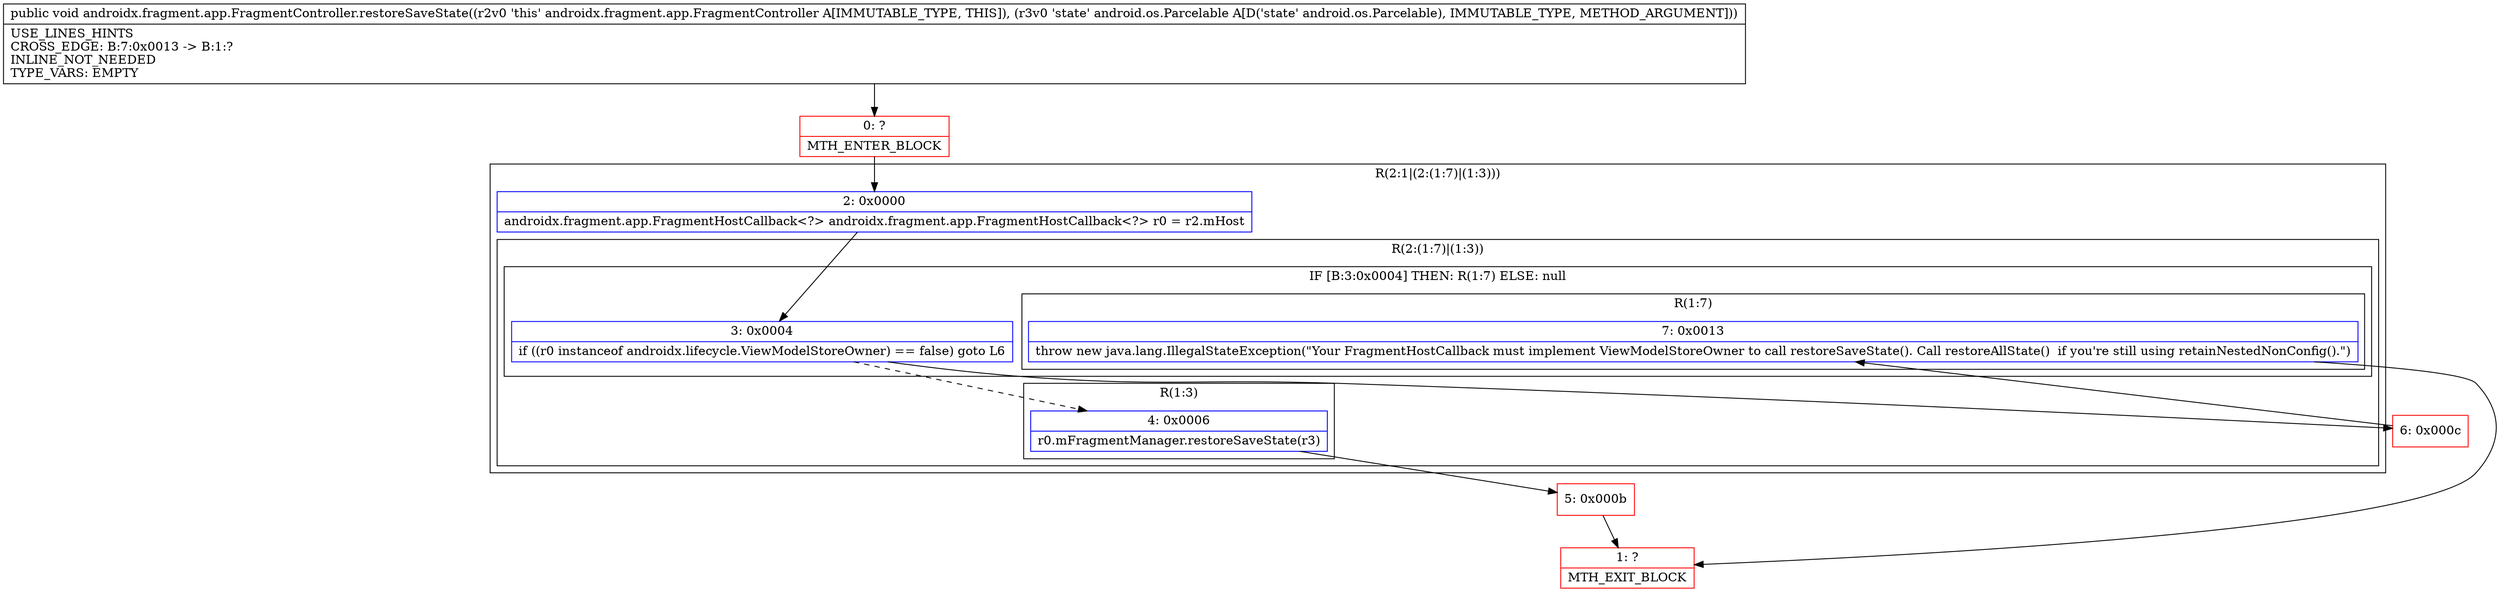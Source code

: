 digraph "CFG forandroidx.fragment.app.FragmentController.restoreSaveState(Landroid\/os\/Parcelable;)V" {
subgraph cluster_Region_422774344 {
label = "R(2:1|(2:(1:7)|(1:3)))";
node [shape=record,color=blue];
Node_2 [shape=record,label="{2\:\ 0x0000|androidx.fragment.app.FragmentHostCallback\<?\> androidx.fragment.app.FragmentHostCallback\<?\> r0 = r2.mHost\l}"];
subgraph cluster_Region_975736976 {
label = "R(2:(1:7)|(1:3))";
node [shape=record,color=blue];
subgraph cluster_IfRegion_1666325648 {
label = "IF [B:3:0x0004] THEN: R(1:7) ELSE: null";
node [shape=record,color=blue];
Node_3 [shape=record,label="{3\:\ 0x0004|if ((r0 instanceof androidx.lifecycle.ViewModelStoreOwner) == false) goto L6\l}"];
subgraph cluster_Region_1969902693 {
label = "R(1:7)";
node [shape=record,color=blue];
Node_7 [shape=record,label="{7\:\ 0x0013|throw new java.lang.IllegalStateException(\"Your FragmentHostCallback must implement ViewModelStoreOwner to call restoreSaveState(). Call restoreAllState()  if you're still using retainNestedNonConfig().\")\l}"];
}
}
subgraph cluster_Region_1349435408 {
label = "R(1:3)";
node [shape=record,color=blue];
Node_4 [shape=record,label="{4\:\ 0x0006|r0.mFragmentManager.restoreSaveState(r3)\l}"];
}
}
}
Node_0 [shape=record,color=red,label="{0\:\ ?|MTH_ENTER_BLOCK\l}"];
Node_5 [shape=record,color=red,label="{5\:\ 0x000b}"];
Node_1 [shape=record,color=red,label="{1\:\ ?|MTH_EXIT_BLOCK\l}"];
Node_6 [shape=record,color=red,label="{6\:\ 0x000c}"];
MethodNode[shape=record,label="{public void androidx.fragment.app.FragmentController.restoreSaveState((r2v0 'this' androidx.fragment.app.FragmentController A[IMMUTABLE_TYPE, THIS]), (r3v0 'state' android.os.Parcelable A[D('state' android.os.Parcelable), IMMUTABLE_TYPE, METHOD_ARGUMENT]))  | USE_LINES_HINTS\lCROSS_EDGE: B:7:0x0013 \-\> B:1:?\lINLINE_NOT_NEEDED\lTYPE_VARS: EMPTY\l}"];
MethodNode -> Node_0;Node_2 -> Node_3;
Node_3 -> Node_4[style=dashed];
Node_3 -> Node_6;
Node_7 -> Node_1;
Node_4 -> Node_5;
Node_0 -> Node_2;
Node_5 -> Node_1;
Node_6 -> Node_7;
}

